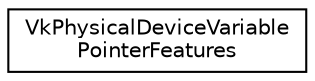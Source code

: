 digraph "Graphical Class Hierarchy"
{
 // LATEX_PDF_SIZE
  edge [fontname="Helvetica",fontsize="10",labelfontname="Helvetica",labelfontsize="10"];
  node [fontname="Helvetica",fontsize="10",shape=record];
  rankdir="LR";
  Node0 [label="VkPhysicalDeviceVariable\lPointerFeatures",height=0.2,width=0.4,color="black", fillcolor="white", style="filled",URL="$dd/d57/structVkPhysicalDeviceVariablePointerFeatures.html",tooltip=" "];
}

